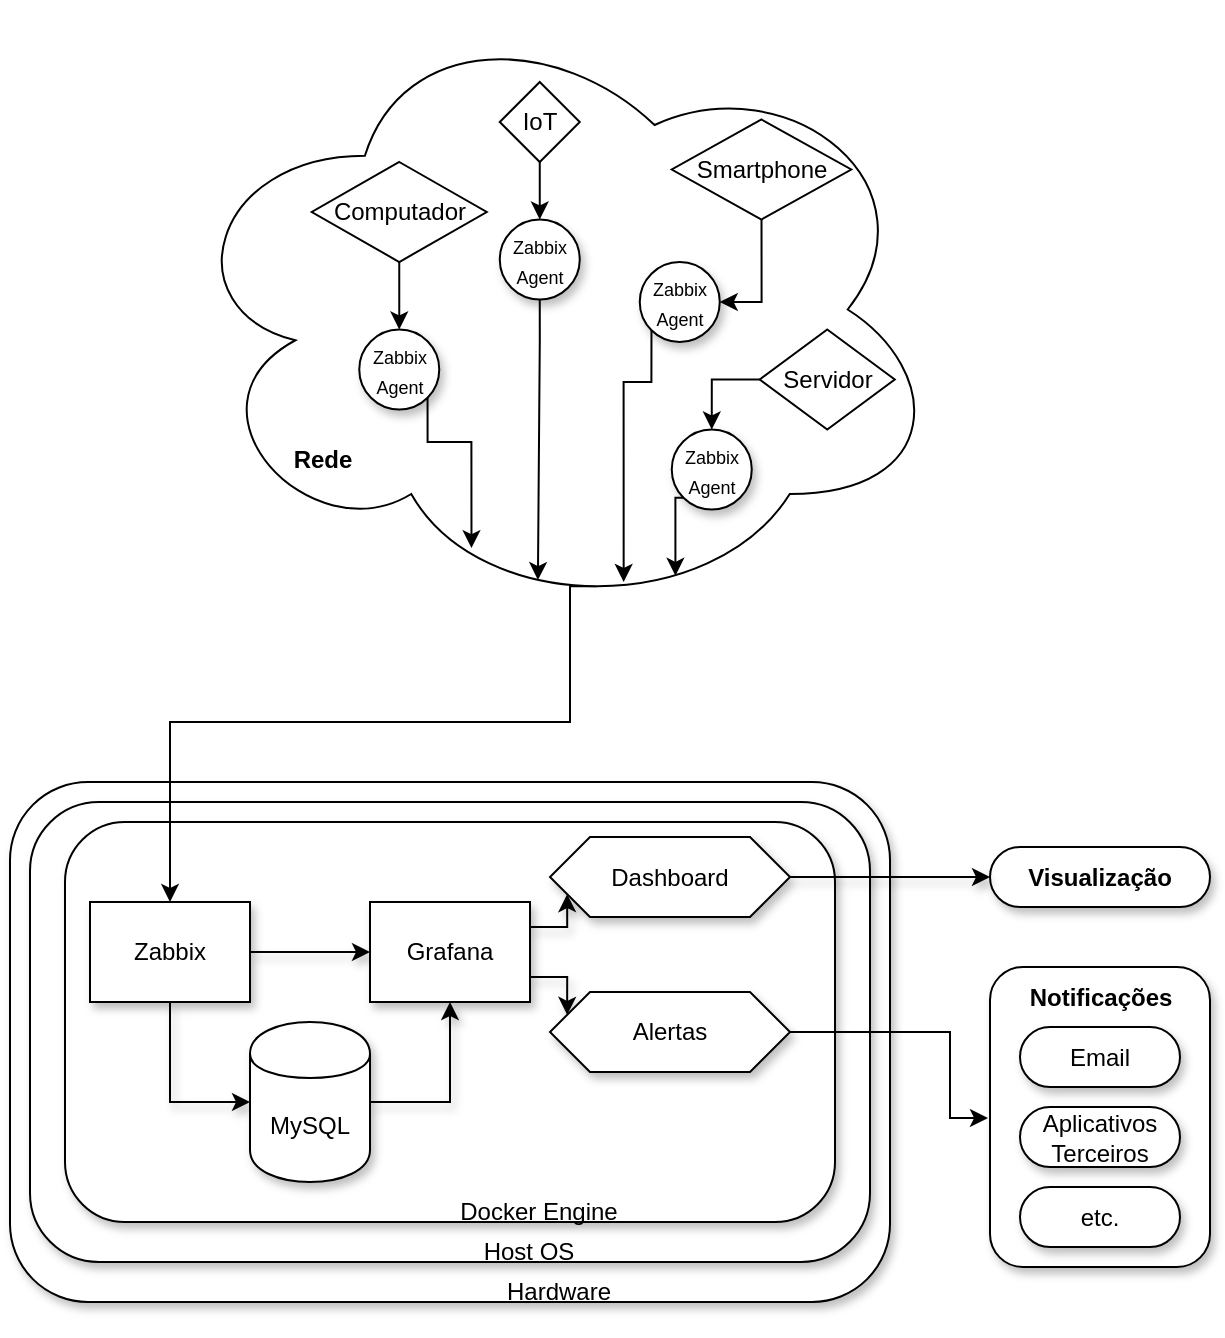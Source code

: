 <mxfile version="28.0.9">
  <diagram name="Page-1" id="xIOkTCL3K24IWR9tix57">
    <mxGraphModel dx="1429" dy="2462" grid="1" gridSize="10" guides="1" tooltips="1" connect="1" arrows="1" fold="1" page="1" pageScale="1" pageWidth="827" pageHeight="1169" math="0" shadow="0">
      <root>
        <mxCell id="0" />
        <mxCell id="1" style="" parent="0" />
        <mxCell id="4FT238xs0-JWQUUgrjXr-94" value="" style="rounded=1;whiteSpace=wrap;html=1;shadow=1;treeFolding=0;treeMoving=0;fixDash=0;collapsible=0;recursiveResize=1;expand=1;backgroundOutline=0;movableLabel=0;autosize=0;fixedWidth=0;comic=0;" parent="1" vertex="1">
          <mxGeometry x="190" y="210" width="440" height="260" as="geometry" />
        </mxCell>
        <mxCell id="4FT238xs0-JWQUUgrjXr-66" value="" style="rounded=1;whiteSpace=wrap;html=1;shadow=1;treeFolding=0;treeMoving=0;fixDash=0;collapsible=0;recursiveResize=1;expand=1;backgroundOutline=0;movableLabel=0;autosize=0;fixedWidth=0;comic=0;" parent="1" vertex="1">
          <mxGeometry x="200" y="220" width="420" height="230" as="geometry" />
        </mxCell>
        <mxCell id="4FT238xs0-JWQUUgrjXr-63" value="" style="rounded=1;whiteSpace=wrap;html=1;shadow=1;glass=0;perimeterSpacing=1;" parent="1" vertex="1">
          <mxGeometry x="217.5" y="230" width="385" height="200" as="geometry" />
        </mxCell>
        <mxCell id="KcWclJ4Hr2_HyBvXS7Jj-65" style="edgeStyle=orthogonalEdgeStyle;rounded=0;orthogonalLoop=1;jettySize=auto;html=1;exitX=0.55;exitY=0.95;exitDx=0;exitDy=0;exitPerimeter=0;entryX=0.5;entryY=0;entryDx=0;entryDy=0;" parent="1" source="KcWclJ4Hr2_HyBvXS7Jj-18" target="4FT238xs0-JWQUUgrjXr-1" edge="1">
          <mxGeometry relative="1" as="geometry">
            <Array as="points">
              <mxPoint x="470" y="112" />
              <mxPoint x="470" y="180" />
              <mxPoint x="270" y="180" />
            </Array>
          </mxGeometry>
        </mxCell>
        <mxCell id="KcWclJ4Hr2_HyBvXS7Jj-18" value="" style="ellipse;shape=cloud;whiteSpace=wrap;html=1;rotation=0;" parent="1" vertex="1">
          <mxGeometry x="270.88" y="-180" width="386.25" height="307.5" as="geometry" />
        </mxCell>
        <mxCell id="4FT238xs0-JWQUUgrjXr-21" style="edgeStyle=orthogonalEdgeStyle;rounded=0;orthogonalLoop=1;jettySize=auto;html=1;exitX=0.5;exitY=1;exitDx=0;exitDy=0;entryX=0;entryY=0.5;entryDx=0;entryDy=0;shadow=1;" parent="1" source="4FT238xs0-JWQUUgrjXr-1" target="4FT238xs0-JWQUUgrjXr-4" edge="1">
          <mxGeometry relative="1" as="geometry" />
        </mxCell>
        <mxCell id="4FT238xs0-JWQUUgrjXr-22" style="edgeStyle=orthogonalEdgeStyle;rounded=0;orthogonalLoop=1;jettySize=auto;html=1;exitX=1;exitY=0.5;exitDx=0;exitDy=0;entryX=0;entryY=0.5;entryDx=0;entryDy=0;shadow=1;" parent="1" source="4FT238xs0-JWQUUgrjXr-1" target="4FT238xs0-JWQUUgrjXr-2" edge="1">
          <mxGeometry relative="1" as="geometry" />
        </mxCell>
        <mxCell id="4FT238xs0-JWQUUgrjXr-1" value="&lt;div&gt;Zabbix&lt;/div&gt;" style="html=1;whiteSpace=wrap;shadow=1;" parent="1" vertex="1">
          <mxGeometry x="230" y="270" width="80" height="50" as="geometry" />
        </mxCell>
        <mxCell id="4FT238xs0-JWQUUgrjXr-69" style="edgeStyle=orthogonalEdgeStyle;rounded=0;orthogonalLoop=1;jettySize=auto;html=1;exitX=1;exitY=0.25;exitDx=0;exitDy=0;entryX=0;entryY=0.75;entryDx=0;entryDy=0;shadow=1;" parent="1" source="4FT238xs0-JWQUUgrjXr-2" target="4FT238xs0-JWQUUgrjXr-57" edge="1">
          <mxGeometry relative="1" as="geometry" />
        </mxCell>
        <mxCell id="4FT238xs0-JWQUUgrjXr-70" style="edgeStyle=orthogonalEdgeStyle;rounded=0;orthogonalLoop=1;jettySize=auto;html=1;exitX=1;exitY=0.75;exitDx=0;exitDy=0;entryX=0;entryY=0.25;entryDx=0;entryDy=0;shadow=1;" parent="1" source="4FT238xs0-JWQUUgrjXr-2" target="4FT238xs0-JWQUUgrjXr-58" edge="1">
          <mxGeometry relative="1" as="geometry" />
        </mxCell>
        <mxCell id="4FT238xs0-JWQUUgrjXr-2" value="&lt;div&gt;Grafana&lt;/div&gt;" style="html=1;whiteSpace=wrap;shadow=1;" parent="1" vertex="1">
          <mxGeometry x="370" y="270" width="80" height="50" as="geometry" />
        </mxCell>
        <mxCell id="4FT238xs0-JWQUUgrjXr-24" style="edgeStyle=orthogonalEdgeStyle;rounded=0;orthogonalLoop=1;jettySize=auto;html=1;exitX=1;exitY=0.5;exitDx=0;exitDy=0;entryX=0.5;entryY=1;entryDx=0;entryDy=0;shadow=1;" parent="1" source="4FT238xs0-JWQUUgrjXr-4" target="4FT238xs0-JWQUUgrjXr-2" edge="1">
          <mxGeometry relative="1" as="geometry" />
        </mxCell>
        <mxCell id="4FT238xs0-JWQUUgrjXr-4" value="MySQL" style="shape=cylinder;whiteSpace=wrap;html=1;boundedLbl=1;backgroundOutline=1;shadow=1;" parent="1" vertex="1">
          <mxGeometry x="310" y="330" width="60" height="80" as="geometry" />
        </mxCell>
        <mxCell id="4FT238xs0-JWQUUgrjXr-57" value="&lt;div&gt;Dashboard&lt;/div&gt;" style="shape=hexagon;perimeter=hexagonPerimeter2;whiteSpace=wrap;html=1;fixedSize=1;shadow=1;" parent="1" vertex="1">
          <mxGeometry x="460" y="237.5" width="120" height="40" as="geometry" />
        </mxCell>
        <mxCell id="KcWclJ4Hr2_HyBvXS7Jj-16" style="edgeStyle=orthogonalEdgeStyle;rounded=0;orthogonalLoop=1;jettySize=auto;html=1;exitX=1;exitY=0.5;exitDx=0;exitDy=0;" parent="1" source="4FT238xs0-JWQUUgrjXr-58" target="KcWclJ4Hr2_HyBvXS7Jj-9" edge="1">
          <mxGeometry relative="1" as="geometry">
            <Array as="points">
              <mxPoint x="660" y="335" />
              <mxPoint x="660" y="378" />
            </Array>
          </mxGeometry>
        </mxCell>
        <mxCell id="4FT238xs0-JWQUUgrjXr-58" value="&lt;div&gt;Alertas&lt;/div&gt;" style="shape=hexagon;perimeter=hexagonPerimeter2;whiteSpace=wrap;html=1;fixedSize=1;shadow=1;" parent="1" vertex="1">
          <mxGeometry x="460" y="315" width="120" height="40" as="geometry" />
        </mxCell>
        <mxCell id="4FT238xs0-JWQUUgrjXr-64" value="&lt;div&gt;Hardware&lt;/div&gt;" style="text;html=1;align=center;verticalAlign=middle;resizable=0;points=[];autosize=1;strokeColor=none;fillColor=none;shadow=1;" parent="1" vertex="1">
          <mxGeometry x="424" y="450" width="80" height="30" as="geometry" />
        </mxCell>
        <mxCell id="4FT238xs0-JWQUUgrjXr-65" value="Host OS" style="text;html=1;align=center;verticalAlign=middle;resizable=0;points=[];autosize=1;strokeColor=none;fillColor=none;shadow=1;" parent="1" vertex="1">
          <mxGeometry x="414" y="430" width="70" height="30" as="geometry" />
        </mxCell>
        <mxCell id="4FT238xs0-JWQUUgrjXr-80" value="&lt;div&gt;&lt;b&gt;Visualização&lt;/b&gt;&lt;/div&gt;" style="html=1;dashed=0;whiteSpace=wrap;shape=mxgraph.dfd.start;shadow=1;" parent="1" vertex="1">
          <mxGeometry x="680" y="242.5" width="110" height="30" as="geometry" />
        </mxCell>
        <mxCell id="4FT238xs0-JWQUUgrjXr-82" style="edgeStyle=orthogonalEdgeStyle;rounded=0;orthogonalLoop=1;jettySize=auto;html=1;exitX=1;exitY=0.5;exitDx=0;exitDy=0;entryX=0;entryY=0.5;entryDx=0;entryDy=0;entryPerimeter=0;shadow=1;" parent="1" source="4FT238xs0-JWQUUgrjXr-57" target="4FT238xs0-JWQUUgrjXr-80" edge="1">
          <mxGeometry relative="1" as="geometry" />
        </mxCell>
        <mxCell id="4FT238xs0-JWQUUgrjXr-95" value="&lt;div&gt;Docker Engine&lt;/div&gt;" style="text;html=1;align=center;verticalAlign=middle;resizable=0;points=[];autosize=1;strokeColor=none;fillColor=none;" parent="1" vertex="1">
          <mxGeometry x="404" y="410" width="100" height="30" as="geometry" />
        </mxCell>
        <mxCell id="KcWclJ4Hr2_HyBvXS7Jj-2" value="&lt;div&gt;&lt;font style=&quot;font-size: 9px;&quot;&gt;Zabbix Agent&lt;/font&gt;&lt;/div&gt;" style="ellipse;whiteSpace=wrap;html=1;aspect=fixed;shadow=1;" parent="1" vertex="1">
          <mxGeometry x="364.63" y="-16.25" width="40" height="40" as="geometry" />
        </mxCell>
        <mxCell id="KcWclJ4Hr2_HyBvXS7Jj-9" value="" style="rounded=1;whiteSpace=wrap;html=1;shadow=1;glass=0;perimeterSpacing=1;" parent="1" vertex="1">
          <mxGeometry x="680" y="302.5" width="110" height="150" as="geometry" />
        </mxCell>
        <mxCell id="KcWclJ4Hr2_HyBvXS7Jj-10" value="Email" style="html=1;dashed=0;whiteSpace=wrap;shape=mxgraph.dfd.start;shadow=1;" parent="1" vertex="1">
          <mxGeometry x="695" y="332.5" width="80" height="30" as="geometry" />
        </mxCell>
        <mxCell id="KcWclJ4Hr2_HyBvXS7Jj-11" value="&lt;div&gt;Aplicativos Terceiros&lt;/div&gt;" style="html=1;dashed=0;whiteSpace=wrap;shape=mxgraph.dfd.start;shadow=1;" parent="1" vertex="1">
          <mxGeometry x="695" y="372.5" width="80" height="30" as="geometry" />
        </mxCell>
        <mxCell id="KcWclJ4Hr2_HyBvXS7Jj-12" value="&lt;div&gt;etc.&lt;/div&gt;" style="html=1;dashed=0;whiteSpace=wrap;shape=mxgraph.dfd.start;shadow=1;" parent="1" vertex="1">
          <mxGeometry x="695" y="412.5" width="80" height="30" as="geometry" />
        </mxCell>
        <mxCell id="KcWclJ4Hr2_HyBvXS7Jj-13" value="&lt;div&gt;&lt;b&gt;Notificações&lt;/b&gt;&lt;/div&gt;" style="text;html=1;align=center;verticalAlign=middle;resizable=0;points=[];autosize=1;strokeColor=none;fillColor=none;" parent="1" vertex="1">
          <mxGeometry x="690" y="302.5" width="90" height="30" as="geometry" />
        </mxCell>
        <mxCell id="KcWclJ4Hr2_HyBvXS7Jj-19" value="&lt;div&gt;&lt;font style=&quot;font-size: 9px;&quot;&gt;Zabbix Agent&lt;/font&gt;&lt;/div&gt;" style="ellipse;whiteSpace=wrap;html=1;aspect=fixed;shadow=1;" parent="1" vertex="1">
          <mxGeometry x="434.88" y="-71.25" width="40" height="40" as="geometry" />
        </mxCell>
        <mxCell id="KcWclJ4Hr2_HyBvXS7Jj-21" value="&lt;div&gt;&lt;font style=&quot;font-size: 9px;&quot;&gt;Zabbix Agent&lt;/font&gt;&lt;/div&gt;" style="ellipse;whiteSpace=wrap;html=1;aspect=fixed;shadow=1;" parent="1" vertex="1">
          <mxGeometry x="504.88" y="-50" width="40" height="40" as="geometry" />
        </mxCell>
        <mxCell id="KcWclJ4Hr2_HyBvXS7Jj-49" style="edgeStyle=orthogonalEdgeStyle;rounded=0;orthogonalLoop=1;jettySize=auto;html=1;exitX=0.5;exitY=1;exitDx=0;exitDy=0;entryX=0.5;entryY=0;entryDx=0;entryDy=0;" parent="1" source="KcWclJ4Hr2_HyBvXS7Jj-24" target="KcWclJ4Hr2_HyBvXS7Jj-2" edge="1">
          <mxGeometry relative="1" as="geometry" />
        </mxCell>
        <mxCell id="KcWclJ4Hr2_HyBvXS7Jj-24" value="Computador" style="rhombus;whiteSpace=wrap;html=1;" parent="1" vertex="1">
          <mxGeometry x="340.88" y="-100" width="87.5" height="50" as="geometry" />
        </mxCell>
        <mxCell id="KcWclJ4Hr2_HyBvXS7Jj-48" style="edgeStyle=orthogonalEdgeStyle;rounded=0;orthogonalLoop=1;jettySize=auto;html=1;exitX=0;exitY=0.5;exitDx=0;exitDy=0;entryX=0.5;entryY=0;entryDx=0;entryDy=0;" parent="1" source="KcWclJ4Hr2_HyBvXS7Jj-26" target="KcWclJ4Hr2_HyBvXS7Jj-31" edge="1">
          <mxGeometry relative="1" as="geometry" />
        </mxCell>
        <mxCell id="KcWclJ4Hr2_HyBvXS7Jj-26" value="&lt;div&gt;Servidor&lt;/div&gt;" style="rhombus;whiteSpace=wrap;html=1;" parent="1" vertex="1">
          <mxGeometry x="564.88" y="-16.25" width="67.5" height="50" as="geometry" />
        </mxCell>
        <mxCell id="KcWclJ4Hr2_HyBvXS7Jj-44" style="edgeStyle=orthogonalEdgeStyle;rounded=0;orthogonalLoop=1;jettySize=auto;html=1;exitX=0.5;exitY=1;exitDx=0;exitDy=0;entryX=1;entryY=0.5;entryDx=0;entryDy=0;" parent="1" source="KcWclJ4Hr2_HyBvXS7Jj-28" target="KcWclJ4Hr2_HyBvXS7Jj-21" edge="1">
          <mxGeometry relative="1" as="geometry" />
        </mxCell>
        <mxCell id="KcWclJ4Hr2_HyBvXS7Jj-28" value="&lt;div&gt;Smartphone&lt;/div&gt;" style="rhombus;whiteSpace=wrap;html=1;" parent="1" vertex="1">
          <mxGeometry x="520.88" y="-121.25" width="89.75" height="50" as="geometry" />
        </mxCell>
        <mxCell id="KcWclJ4Hr2_HyBvXS7Jj-35" style="edgeStyle=orthogonalEdgeStyle;rounded=0;orthogonalLoop=1;jettySize=auto;html=1;exitX=0.5;exitY=1;exitDx=0;exitDy=0;entryX=0.5;entryY=0;entryDx=0;entryDy=0;" parent="1" source="KcWclJ4Hr2_HyBvXS7Jj-30" target="KcWclJ4Hr2_HyBvXS7Jj-19" edge="1">
          <mxGeometry relative="1" as="geometry" />
        </mxCell>
        <mxCell id="KcWclJ4Hr2_HyBvXS7Jj-30" value="IoT" style="rhombus;whiteSpace=wrap;html=1;" parent="1" vertex="1">
          <mxGeometry x="434.88" y="-140" width="40" height="40" as="geometry" />
        </mxCell>
        <mxCell id="KcWclJ4Hr2_HyBvXS7Jj-31" value="&lt;div&gt;&lt;font style=&quot;font-size: 9px;&quot;&gt;Zabbix Agent&lt;/font&gt;&lt;/div&gt;" style="ellipse;whiteSpace=wrap;html=1;aspect=fixed;shadow=1;" parent="1" vertex="1">
          <mxGeometry x="520.88" y="33.75" width="40" height="40" as="geometry" />
        </mxCell>
        <mxCell id="KcWclJ4Hr2_HyBvXS7Jj-54" style="edgeStyle=orthogonalEdgeStyle;rounded=0;orthogonalLoop=1;jettySize=auto;html=1;exitX=0;exitY=1;exitDx=0;exitDy=0;entryX=0.585;entryY=0.943;entryDx=0;entryDy=0;entryPerimeter=0;" parent="1" source="KcWclJ4Hr2_HyBvXS7Jj-21" target="KcWclJ4Hr2_HyBvXS7Jj-18" edge="1">
          <mxGeometry relative="1" as="geometry" />
        </mxCell>
        <mxCell id="KcWclJ4Hr2_HyBvXS7Jj-55" style="edgeStyle=orthogonalEdgeStyle;rounded=0;orthogonalLoop=1;jettySize=auto;html=1;exitX=1;exitY=1;exitDx=0;exitDy=0;entryX=0.388;entryY=0.888;entryDx=0;entryDy=0;entryPerimeter=0;" parent="1" source="KcWclJ4Hr2_HyBvXS7Jj-2" target="KcWclJ4Hr2_HyBvXS7Jj-18" edge="1">
          <mxGeometry relative="1" as="geometry">
            <Array as="points">
              <mxPoint x="398.88" y="40" />
              <mxPoint x="420.88" y="40" />
            </Array>
          </mxGeometry>
        </mxCell>
        <mxCell id="KcWclJ4Hr2_HyBvXS7Jj-56" style="edgeStyle=orthogonalEdgeStyle;rounded=0;orthogonalLoop=1;jettySize=auto;html=1;exitX=0;exitY=1;exitDx=0;exitDy=0;entryX=0.652;entryY=0.933;entryDx=0;entryDy=0;entryPerimeter=0;" parent="1" source="KcWclJ4Hr2_HyBvXS7Jj-31" target="KcWclJ4Hr2_HyBvXS7Jj-18" edge="1">
          <mxGeometry relative="1" as="geometry" />
        </mxCell>
        <mxCell id="KcWclJ4Hr2_HyBvXS7Jj-64" style="edgeStyle=orthogonalEdgeStyle;rounded=0;orthogonalLoop=1;jettySize=auto;html=1;exitX=0.5;exitY=1;exitDx=0;exitDy=0;entryX=0.474;entryY=0.94;entryDx=0;entryDy=0;entryPerimeter=0;" parent="1" source="KcWclJ4Hr2_HyBvXS7Jj-19" target="KcWclJ4Hr2_HyBvXS7Jj-18" edge="1">
          <mxGeometry relative="1" as="geometry" />
        </mxCell>
        <mxCell id="KcWclJ4Hr2_HyBvXS7Jj-66" value="&lt;b&gt;Rede&lt;/b&gt;" style="text;html=1;align=center;verticalAlign=middle;resizable=0;points=[];autosize=1;strokeColor=none;fillColor=none;" parent="1" vertex="1">
          <mxGeometry x="320.88" y="33.75" width="50" height="30" as="geometry" />
        </mxCell>
      </root>
    </mxGraphModel>
  </diagram>
</mxfile>
